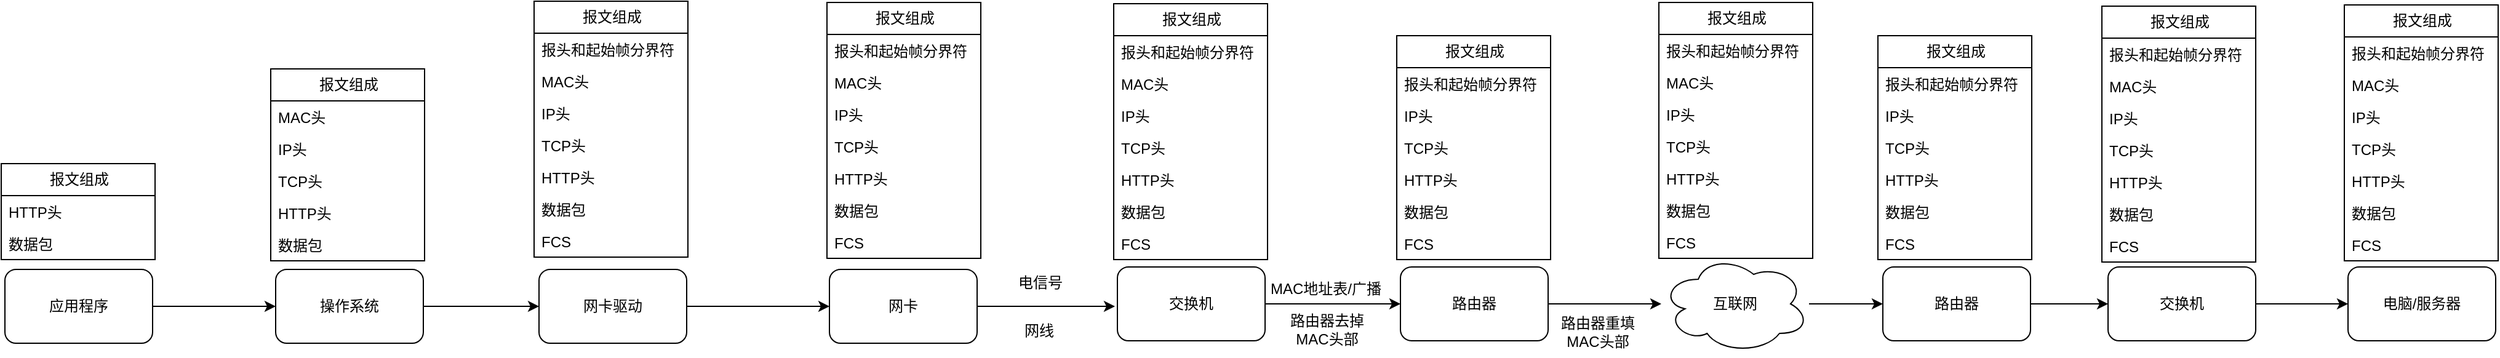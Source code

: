 <mxfile version="24.3.1" type="github">
  <diagram name="第 1 页" id="ZpCvt9i-UeeF5TeZm3TA">
    <mxGraphModel dx="2474" dy="840" grid="0" gridSize="10" guides="0" tooltips="1" connect="1" arrows="1" fold="1" page="0" pageScale="1" pageWidth="827" pageHeight="1169" math="0" shadow="0">
      <root>
        <mxCell id="0" />
        <mxCell id="1" parent="0" />
        <mxCell id="Sj0rUmfyhhppE49UudTE-6" style="edgeStyle=orthogonalEdgeStyle;rounded=0;orthogonalLoop=1;jettySize=auto;html=1;exitX=1;exitY=0.5;exitDx=0;exitDy=0;entryX=0;entryY=0.5;entryDx=0;entryDy=0;" parent="1" source="qwCqjYxXJUJMJ7RCVG0b-1" target="qwCqjYxXJUJMJ7RCVG0b-2" edge="1">
          <mxGeometry relative="1" as="geometry" />
        </mxCell>
        <mxCell id="qwCqjYxXJUJMJ7RCVG0b-1" value="应用程序" style="rounded=1;whiteSpace=wrap;html=1;" parent="1" vertex="1">
          <mxGeometry x="-78" y="682" width="120" height="60" as="geometry" />
        </mxCell>
        <mxCell id="Sj0rUmfyhhppE49UudTE-7" style="edgeStyle=orthogonalEdgeStyle;rounded=0;orthogonalLoop=1;jettySize=auto;html=1;exitX=1;exitY=0.5;exitDx=0;exitDy=0;" parent="1" source="qwCqjYxXJUJMJ7RCVG0b-2" target="Sj0rUmfyhhppE49UudTE-1" edge="1">
          <mxGeometry relative="1" as="geometry" />
        </mxCell>
        <mxCell id="qwCqjYxXJUJMJ7RCVG0b-2" value="操作系统" style="rounded=1;whiteSpace=wrap;html=1;" parent="1" vertex="1">
          <mxGeometry x="142" y="682" width="120" height="60" as="geometry" />
        </mxCell>
        <mxCell id="Sj0rUmfyhhppE49UudTE-16" value="" style="edgeStyle=orthogonalEdgeStyle;rounded=0;orthogonalLoop=1;jettySize=auto;html=1;" parent="1" source="Sj0rUmfyhhppE49UudTE-1" target="Sj0rUmfyhhppE49UudTE-15" edge="1">
          <mxGeometry relative="1" as="geometry" />
        </mxCell>
        <mxCell id="Sj0rUmfyhhppE49UudTE-1" value="网卡驱动" style="rounded=1;whiteSpace=wrap;html=1;" parent="1" vertex="1">
          <mxGeometry x="356" y="682" width="120" height="60" as="geometry" />
        </mxCell>
        <mxCell id="Sj0rUmfyhhppE49UudTE-9" value="" style="edgeStyle=orthogonalEdgeStyle;rounded=0;orthogonalLoop=1;jettySize=auto;html=1;" parent="1" source="Sj0rUmfyhhppE49UudTE-2" target="Sj0rUmfyhhppE49UudTE-3" edge="1">
          <mxGeometry relative="1" as="geometry" />
        </mxCell>
        <mxCell id="Sj0rUmfyhhppE49UudTE-2" value="互联网" style="ellipse;shape=cloud;whiteSpace=wrap;html=1;" parent="1" vertex="1">
          <mxGeometry x="1268" y="670" width="120" height="80" as="geometry" />
        </mxCell>
        <mxCell id="Sj0rUmfyhhppE49UudTE-10" value="" style="edgeStyle=orthogonalEdgeStyle;rounded=0;orthogonalLoop=1;jettySize=auto;html=1;" parent="1" source="Sj0rUmfyhhppE49UudTE-3" target="Sj0rUmfyhhppE49UudTE-4" edge="1">
          <mxGeometry relative="1" as="geometry" />
        </mxCell>
        <mxCell id="Sj0rUmfyhhppE49UudTE-3" value="路由器" style="rounded=1;whiteSpace=wrap;html=1;" parent="1" vertex="1">
          <mxGeometry x="1448" y="680" width="120" height="60" as="geometry" />
        </mxCell>
        <mxCell id="Sj0rUmfyhhppE49UudTE-11" value="" style="edgeStyle=orthogonalEdgeStyle;rounded=0;orthogonalLoop=1;jettySize=auto;html=1;" parent="1" source="Sj0rUmfyhhppE49UudTE-4" target="Sj0rUmfyhhppE49UudTE-5" edge="1">
          <mxGeometry relative="1" as="geometry" />
        </mxCell>
        <mxCell id="Sj0rUmfyhhppE49UudTE-4" value="交换机" style="rounded=1;whiteSpace=wrap;html=1;" parent="1" vertex="1">
          <mxGeometry x="1631" y="680" width="120" height="60" as="geometry" />
        </mxCell>
        <mxCell id="Sj0rUmfyhhppE49UudTE-5" value="电脑/服务器" style="rounded=1;whiteSpace=wrap;html=1;" parent="1" vertex="1">
          <mxGeometry x="1826" y="680" width="120" height="60" as="geometry" />
        </mxCell>
        <mxCell id="Sj0rUmfyhhppE49UudTE-73" style="edgeStyle=orthogonalEdgeStyle;rounded=0;orthogonalLoop=1;jettySize=auto;html=1;exitX=1;exitY=0.5;exitDx=0;exitDy=0;fontFamily=Helvetica;fontSize=12;fontColor=default;fontStyle=0;" parent="1" source="Sj0rUmfyhhppE49UudTE-15" edge="1">
          <mxGeometry relative="1" as="geometry">
            <mxPoint x="824" y="712" as="targetPoint" />
          </mxGeometry>
        </mxCell>
        <mxCell id="Sj0rUmfyhhppE49UudTE-15" value="网卡" style="rounded=1;whiteSpace=wrap;html=1;" parent="1" vertex="1">
          <mxGeometry x="592" y="682" width="120" height="60" as="geometry" />
        </mxCell>
        <mxCell id="Sj0rUmfyhhppE49UudTE-51" value="报文组成" style="swimlane;fontStyle=0;childLayout=stackLayout;horizontal=1;startSize=26;fillColor=none;horizontalStack=0;resizeParent=1;resizeParentMax=0;resizeLast=0;collapsible=1;marginBottom=0;html=1;align=center;flipH=1;flipV=0;direction=east;rotation=0;" parent="1" vertex="1">
          <mxGeometry x="-81" y="596" width="125" height="78" as="geometry">
            <mxRectangle x="-296" y="407" width="54" height="26" as="alternateBounds" />
          </mxGeometry>
        </mxCell>
        <mxCell id="Sj0rUmfyhhppE49UudTE-53" value="HTTP头" style="text;strokeColor=none;fillColor=none;align=left;verticalAlign=top;spacingLeft=4;spacingRight=4;overflow=hidden;rotatable=0;points=[[0,0.5],[1,0.5]];portConstraint=eastwest;whiteSpace=wrap;html=1;rotation=0;" parent="Sj0rUmfyhhppE49UudTE-51" vertex="1">
          <mxGeometry y="26" width="125" height="26" as="geometry" />
        </mxCell>
        <mxCell id="Sj0rUmfyhhppE49UudTE-52" value="数据包" style="text;strokeColor=none;fillColor=none;align=left;verticalAlign=top;spacingLeft=4;spacingRight=4;overflow=hidden;rotatable=0;points=[[0,0.5],[1,0.5]];portConstraint=eastwest;whiteSpace=wrap;html=1;rotation=0;" parent="Sj0rUmfyhhppE49UudTE-51" vertex="1">
          <mxGeometry y="52" width="125" height="26" as="geometry" />
        </mxCell>
        <mxCell id="Sj0rUmfyhhppE49UudTE-66" value="报文组成" style="swimlane;fontStyle=0;childLayout=stackLayout;horizontal=1;startSize=26;fillColor=none;horizontalStack=0;resizeParent=1;resizeParentMax=0;resizeLast=0;collapsible=1;marginBottom=0;html=1;align=center;flipH=1;flipV=0;direction=east;rotation=0;" parent="1" vertex="1">
          <mxGeometry x="138" y="519" width="125" height="156" as="geometry">
            <mxRectangle x="-296" y="407" width="54" height="26" as="alternateBounds" />
          </mxGeometry>
        </mxCell>
        <mxCell id="Sj0rUmfyhhppE49UudTE-71" value="MAC头" style="text;strokeColor=none;fillColor=none;align=left;verticalAlign=top;spacingLeft=4;spacingRight=4;overflow=hidden;rotatable=0;points=[[0,0.5],[1,0.5]];portConstraint=eastwest;whiteSpace=wrap;html=1;rotation=0;" parent="Sj0rUmfyhhppE49UudTE-66" vertex="1">
          <mxGeometry y="26" width="125" height="26" as="geometry" />
        </mxCell>
        <mxCell id="Sj0rUmfyhhppE49UudTE-67" value="IP头" style="text;strokeColor=none;fillColor=none;align=left;verticalAlign=top;spacingLeft=4;spacingRight=4;overflow=hidden;rotatable=0;points=[[0,0.5],[1,0.5]];portConstraint=eastwest;whiteSpace=wrap;html=1;rotation=0;" parent="Sj0rUmfyhhppE49UudTE-66" vertex="1">
          <mxGeometry y="52" width="125" height="26" as="geometry" />
        </mxCell>
        <mxCell id="Sj0rUmfyhhppE49UudTE-68" value="TCP头" style="text;strokeColor=none;fillColor=none;align=left;verticalAlign=top;spacingLeft=4;spacingRight=4;overflow=hidden;rotatable=0;points=[[0,0.5],[1,0.5]];portConstraint=eastwest;whiteSpace=wrap;html=1;rotation=0;" parent="Sj0rUmfyhhppE49UudTE-66" vertex="1">
          <mxGeometry y="78" width="125" height="26" as="geometry" />
        </mxCell>
        <mxCell id="Sj0rUmfyhhppE49UudTE-69" value="HTTP头" style="text;strokeColor=none;fillColor=none;align=left;verticalAlign=top;spacingLeft=4;spacingRight=4;overflow=hidden;rotatable=0;points=[[0,0.5],[1,0.5]];portConstraint=eastwest;whiteSpace=wrap;html=1;rotation=0;" parent="Sj0rUmfyhhppE49UudTE-66" vertex="1">
          <mxGeometry y="104" width="125" height="26" as="geometry" />
        </mxCell>
        <mxCell id="Sj0rUmfyhhppE49UudTE-70" value="数据包" style="text;strokeColor=none;fillColor=none;align=left;verticalAlign=top;spacingLeft=4;spacingRight=4;overflow=hidden;rotatable=0;points=[[0,0.5],[1,0.5]];portConstraint=eastwest;whiteSpace=wrap;html=1;rotation=0;" parent="Sj0rUmfyhhppE49UudTE-66" vertex="1">
          <mxGeometry y="130" width="125" height="26" as="geometry" />
        </mxCell>
        <mxCell id="Sj0rUmfyhhppE49UudTE-74" value="报文组成" style="swimlane;fontStyle=0;childLayout=stackLayout;horizontal=1;startSize=26;fillColor=none;horizontalStack=0;resizeParent=1;resizeParentMax=0;resizeLast=0;collapsible=1;marginBottom=0;html=1;align=center;flipH=1;flipV=0;direction=east;rotation=0;" parent="1" vertex="1">
          <mxGeometry x="352" y="464" width="125" height="208" as="geometry">
            <mxRectangle x="-296" y="407" width="54" height="26" as="alternateBounds" />
          </mxGeometry>
        </mxCell>
        <mxCell id="Sj0rUmfyhhppE49UudTE-80" value="报头和起始帧分界符" style="text;strokeColor=none;fillColor=none;align=left;verticalAlign=top;spacingLeft=4;spacingRight=4;overflow=hidden;rotatable=0;points=[[0,0.5],[1,0.5]];portConstraint=eastwest;whiteSpace=wrap;html=1;rotation=0;" parent="Sj0rUmfyhhppE49UudTE-74" vertex="1">
          <mxGeometry y="26" width="125" height="26" as="geometry" />
        </mxCell>
        <mxCell id="Sj0rUmfyhhppE49UudTE-75" value="MAC头" style="text;strokeColor=none;fillColor=none;align=left;verticalAlign=top;spacingLeft=4;spacingRight=4;overflow=hidden;rotatable=0;points=[[0,0.5],[1,0.5]];portConstraint=eastwest;whiteSpace=wrap;html=1;rotation=0;" parent="Sj0rUmfyhhppE49UudTE-74" vertex="1">
          <mxGeometry y="52" width="125" height="26" as="geometry" />
        </mxCell>
        <mxCell id="Sj0rUmfyhhppE49UudTE-76" value="IP头" style="text;strokeColor=none;fillColor=none;align=left;verticalAlign=top;spacingLeft=4;spacingRight=4;overflow=hidden;rotatable=0;points=[[0,0.5],[1,0.5]];portConstraint=eastwest;whiteSpace=wrap;html=1;rotation=0;" parent="Sj0rUmfyhhppE49UudTE-74" vertex="1">
          <mxGeometry y="78" width="125" height="26" as="geometry" />
        </mxCell>
        <mxCell id="Sj0rUmfyhhppE49UudTE-77" value="TCP头" style="text;strokeColor=none;fillColor=none;align=left;verticalAlign=top;spacingLeft=4;spacingRight=4;overflow=hidden;rotatable=0;points=[[0,0.5],[1,0.5]];portConstraint=eastwest;whiteSpace=wrap;html=1;rotation=0;" parent="Sj0rUmfyhhppE49UudTE-74" vertex="1">
          <mxGeometry y="104" width="125" height="26" as="geometry" />
        </mxCell>
        <mxCell id="Sj0rUmfyhhppE49UudTE-78" value="HTTP头" style="text;strokeColor=none;fillColor=none;align=left;verticalAlign=top;spacingLeft=4;spacingRight=4;overflow=hidden;rotatable=0;points=[[0,0.5],[1,0.5]];portConstraint=eastwest;whiteSpace=wrap;html=1;rotation=0;" parent="Sj0rUmfyhhppE49UudTE-74" vertex="1">
          <mxGeometry y="130" width="125" height="26" as="geometry" />
        </mxCell>
        <mxCell id="Sj0rUmfyhhppE49UudTE-79" value="数据包" style="text;strokeColor=none;fillColor=none;align=left;verticalAlign=top;spacingLeft=4;spacingRight=4;overflow=hidden;rotatable=0;points=[[0,0.5],[1,0.5]];portConstraint=eastwest;whiteSpace=wrap;html=1;rotation=0;" parent="Sj0rUmfyhhppE49UudTE-74" vertex="1">
          <mxGeometry y="156" width="125" height="26" as="geometry" />
        </mxCell>
        <mxCell id="Sj0rUmfyhhppE49UudTE-81" value="FCS" style="text;strokeColor=none;fillColor=none;align=left;verticalAlign=top;spacingLeft=4;spacingRight=4;overflow=hidden;rotatable=0;points=[[0,0.5],[1,0.5]];portConstraint=eastwest;whiteSpace=wrap;html=1;rotation=0;" parent="Sj0rUmfyhhppE49UudTE-74" vertex="1">
          <mxGeometry y="182" width="125" height="26" as="geometry" />
        </mxCell>
        <mxCell id="Cvu1rwZGdJvvCHTYWkSP-25" style="edgeStyle=orthogonalEdgeStyle;rounded=0;orthogonalLoop=1;jettySize=auto;html=1;exitX=1;exitY=0.5;exitDx=0;exitDy=0;" edge="1" parent="1" source="Cvu1rwZGdJvvCHTYWkSP-2" target="Sj0rUmfyhhppE49UudTE-2">
          <mxGeometry relative="1" as="geometry" />
        </mxCell>
        <mxCell id="Cvu1rwZGdJvvCHTYWkSP-2" value="路由器" style="rounded=1;whiteSpace=wrap;html=1;" vertex="1" parent="1">
          <mxGeometry x="1056" y="680" width="120" height="60" as="geometry" />
        </mxCell>
        <mxCell id="Cvu1rwZGdJvvCHTYWkSP-14" style="edgeStyle=orthogonalEdgeStyle;rounded=0;orthogonalLoop=1;jettySize=auto;html=1;entryX=0;entryY=0.5;entryDx=0;entryDy=0;" edge="1" parent="1" source="Cvu1rwZGdJvvCHTYWkSP-3" target="Cvu1rwZGdJvvCHTYWkSP-2">
          <mxGeometry relative="1" as="geometry" />
        </mxCell>
        <mxCell id="Cvu1rwZGdJvvCHTYWkSP-3" value="交换机" style="rounded=1;whiteSpace=wrap;html=1;" vertex="1" parent="1">
          <mxGeometry x="826" y="680" width="120" height="60" as="geometry" />
        </mxCell>
        <mxCell id="Cvu1rwZGdJvvCHTYWkSP-4" value="电信号" style="text;html=1;align=center;verticalAlign=middle;resizable=0;points=[];autosize=1;strokeColor=none;fillColor=none;" vertex="1" parent="1">
          <mxGeometry x="736" y="680" width="54" height="26" as="geometry" />
        </mxCell>
        <mxCell id="Cvu1rwZGdJvvCHTYWkSP-5" value="网线" style="text;html=1;align=center;verticalAlign=middle;resizable=0;points=[];autosize=1;strokeColor=none;fillColor=none;" vertex="1" parent="1">
          <mxGeometry x="741" y="719" width="42" height="26" as="geometry" />
        </mxCell>
        <mxCell id="Cvu1rwZGdJvvCHTYWkSP-6" value="报文组成" style="swimlane;fontStyle=0;childLayout=stackLayout;horizontal=1;startSize=26;fillColor=none;horizontalStack=0;resizeParent=1;resizeParentMax=0;resizeLast=0;collapsible=1;marginBottom=0;html=1;align=center;flipH=1;flipV=0;direction=east;rotation=0;" vertex="1" parent="1">
          <mxGeometry x="590" y="465" width="125" height="208" as="geometry">
            <mxRectangle x="-296" y="407" width="54" height="26" as="alternateBounds" />
          </mxGeometry>
        </mxCell>
        <mxCell id="Cvu1rwZGdJvvCHTYWkSP-7" value="报头和起始帧分界符" style="text;strokeColor=none;fillColor=none;align=left;verticalAlign=top;spacingLeft=4;spacingRight=4;overflow=hidden;rotatable=0;points=[[0,0.5],[1,0.5]];portConstraint=eastwest;whiteSpace=wrap;html=1;rotation=0;" vertex="1" parent="Cvu1rwZGdJvvCHTYWkSP-6">
          <mxGeometry y="26" width="125" height="26" as="geometry" />
        </mxCell>
        <mxCell id="Cvu1rwZGdJvvCHTYWkSP-8" value="MAC头" style="text;strokeColor=none;fillColor=none;align=left;verticalAlign=top;spacingLeft=4;spacingRight=4;overflow=hidden;rotatable=0;points=[[0,0.5],[1,0.5]];portConstraint=eastwest;whiteSpace=wrap;html=1;rotation=0;" vertex="1" parent="Cvu1rwZGdJvvCHTYWkSP-6">
          <mxGeometry y="52" width="125" height="26" as="geometry" />
        </mxCell>
        <mxCell id="Cvu1rwZGdJvvCHTYWkSP-9" value="IP头" style="text;strokeColor=none;fillColor=none;align=left;verticalAlign=top;spacingLeft=4;spacingRight=4;overflow=hidden;rotatable=0;points=[[0,0.5],[1,0.5]];portConstraint=eastwest;whiteSpace=wrap;html=1;rotation=0;" vertex="1" parent="Cvu1rwZGdJvvCHTYWkSP-6">
          <mxGeometry y="78" width="125" height="26" as="geometry" />
        </mxCell>
        <mxCell id="Cvu1rwZGdJvvCHTYWkSP-10" value="TCP头" style="text;strokeColor=none;fillColor=none;align=left;verticalAlign=top;spacingLeft=4;spacingRight=4;overflow=hidden;rotatable=0;points=[[0,0.5],[1,0.5]];portConstraint=eastwest;whiteSpace=wrap;html=1;rotation=0;" vertex="1" parent="Cvu1rwZGdJvvCHTYWkSP-6">
          <mxGeometry y="104" width="125" height="26" as="geometry" />
        </mxCell>
        <mxCell id="Cvu1rwZGdJvvCHTYWkSP-11" value="HTTP头" style="text;strokeColor=none;fillColor=none;align=left;verticalAlign=top;spacingLeft=4;spacingRight=4;overflow=hidden;rotatable=0;points=[[0,0.5],[1,0.5]];portConstraint=eastwest;whiteSpace=wrap;html=1;rotation=0;" vertex="1" parent="Cvu1rwZGdJvvCHTYWkSP-6">
          <mxGeometry y="130" width="125" height="26" as="geometry" />
        </mxCell>
        <mxCell id="Cvu1rwZGdJvvCHTYWkSP-12" value="数据包" style="text;strokeColor=none;fillColor=none;align=left;verticalAlign=top;spacingLeft=4;spacingRight=4;overflow=hidden;rotatable=0;points=[[0,0.5],[1,0.5]];portConstraint=eastwest;whiteSpace=wrap;html=1;rotation=0;" vertex="1" parent="Cvu1rwZGdJvvCHTYWkSP-6">
          <mxGeometry y="156" width="125" height="26" as="geometry" />
        </mxCell>
        <mxCell id="Cvu1rwZGdJvvCHTYWkSP-13" value="FCS" style="text;strokeColor=none;fillColor=none;align=left;verticalAlign=top;spacingLeft=4;spacingRight=4;overflow=hidden;rotatable=0;points=[[0,0.5],[1,0.5]];portConstraint=eastwest;whiteSpace=wrap;html=1;rotation=0;" vertex="1" parent="Cvu1rwZGdJvvCHTYWkSP-6">
          <mxGeometry y="182" width="125" height="26" as="geometry" />
        </mxCell>
        <mxCell id="Cvu1rwZGdJvvCHTYWkSP-15" value="MAC地址表/广播" style="text;html=1;align=center;verticalAlign=middle;resizable=0;points=[];autosize=1;strokeColor=none;fillColor=none;" vertex="1" parent="1">
          <mxGeometry x="941" y="685" width="108" height="26" as="geometry" />
        </mxCell>
        <mxCell id="Cvu1rwZGdJvvCHTYWkSP-16" value="路由器去掉&lt;div&gt;MAC头部&lt;/div&gt;" style="text;html=1;align=center;verticalAlign=middle;resizable=0;points=[];autosize=1;strokeColor=none;fillColor=none;" vertex="1" parent="1">
          <mxGeometry x="957" y="710" width="78" height="41" as="geometry" />
        </mxCell>
        <mxCell id="Cvu1rwZGdJvvCHTYWkSP-17" value="报文组成" style="swimlane;fontStyle=0;childLayout=stackLayout;horizontal=1;startSize=26;fillColor=none;horizontalStack=0;resizeParent=1;resizeParentMax=0;resizeLast=0;collapsible=1;marginBottom=0;html=1;align=center;flipH=1;flipV=0;direction=east;rotation=0;" vertex="1" parent="1">
          <mxGeometry x="823" y="466" width="125" height="208" as="geometry">
            <mxRectangle x="-296" y="407" width="54" height="26" as="alternateBounds" />
          </mxGeometry>
        </mxCell>
        <mxCell id="Cvu1rwZGdJvvCHTYWkSP-18" value="报头和起始帧分界符" style="text;strokeColor=none;fillColor=none;align=left;verticalAlign=top;spacingLeft=4;spacingRight=4;overflow=hidden;rotatable=0;points=[[0,0.5],[1,0.5]];portConstraint=eastwest;whiteSpace=wrap;html=1;rotation=0;" vertex="1" parent="Cvu1rwZGdJvvCHTYWkSP-17">
          <mxGeometry y="26" width="125" height="26" as="geometry" />
        </mxCell>
        <mxCell id="Cvu1rwZGdJvvCHTYWkSP-19" value="MAC头" style="text;strokeColor=none;fillColor=none;align=left;verticalAlign=top;spacingLeft=4;spacingRight=4;overflow=hidden;rotatable=0;points=[[0,0.5],[1,0.5]];portConstraint=eastwest;whiteSpace=wrap;html=1;rotation=0;" vertex="1" parent="Cvu1rwZGdJvvCHTYWkSP-17">
          <mxGeometry y="52" width="125" height="26" as="geometry" />
        </mxCell>
        <mxCell id="Cvu1rwZGdJvvCHTYWkSP-20" value="IP头" style="text;strokeColor=none;fillColor=none;align=left;verticalAlign=top;spacingLeft=4;spacingRight=4;overflow=hidden;rotatable=0;points=[[0,0.5],[1,0.5]];portConstraint=eastwest;whiteSpace=wrap;html=1;rotation=0;" vertex="1" parent="Cvu1rwZGdJvvCHTYWkSP-17">
          <mxGeometry y="78" width="125" height="26" as="geometry" />
        </mxCell>
        <mxCell id="Cvu1rwZGdJvvCHTYWkSP-21" value="TCP头" style="text;strokeColor=none;fillColor=none;align=left;verticalAlign=top;spacingLeft=4;spacingRight=4;overflow=hidden;rotatable=0;points=[[0,0.5],[1,0.5]];portConstraint=eastwest;whiteSpace=wrap;html=1;rotation=0;" vertex="1" parent="Cvu1rwZGdJvvCHTYWkSP-17">
          <mxGeometry y="104" width="125" height="26" as="geometry" />
        </mxCell>
        <mxCell id="Cvu1rwZGdJvvCHTYWkSP-22" value="HTTP头" style="text;strokeColor=none;fillColor=none;align=left;verticalAlign=top;spacingLeft=4;spacingRight=4;overflow=hidden;rotatable=0;points=[[0,0.5],[1,0.5]];portConstraint=eastwest;whiteSpace=wrap;html=1;rotation=0;" vertex="1" parent="Cvu1rwZGdJvvCHTYWkSP-17">
          <mxGeometry y="130" width="125" height="26" as="geometry" />
        </mxCell>
        <mxCell id="Cvu1rwZGdJvvCHTYWkSP-23" value="数据包" style="text;strokeColor=none;fillColor=none;align=left;verticalAlign=top;spacingLeft=4;spacingRight=4;overflow=hidden;rotatable=0;points=[[0,0.5],[1,0.5]];portConstraint=eastwest;whiteSpace=wrap;html=1;rotation=0;" vertex="1" parent="Cvu1rwZGdJvvCHTYWkSP-17">
          <mxGeometry y="156" width="125" height="26" as="geometry" />
        </mxCell>
        <mxCell id="Cvu1rwZGdJvvCHTYWkSP-24" value="FCS" style="text;strokeColor=none;fillColor=none;align=left;verticalAlign=top;spacingLeft=4;spacingRight=4;overflow=hidden;rotatable=0;points=[[0,0.5],[1,0.5]];portConstraint=eastwest;whiteSpace=wrap;html=1;rotation=0;" vertex="1" parent="Cvu1rwZGdJvvCHTYWkSP-17">
          <mxGeometry y="182" width="125" height="26" as="geometry" />
        </mxCell>
        <mxCell id="Cvu1rwZGdJvvCHTYWkSP-26" value="路由器重填&lt;div&gt;MAC头部&lt;/div&gt;" style="text;html=1;align=center;verticalAlign=middle;resizable=0;points=[];autosize=1;strokeColor=none;fillColor=none;" vertex="1" parent="1">
          <mxGeometry x="1177" y="712" width="78" height="41" as="geometry" />
        </mxCell>
        <mxCell id="Cvu1rwZGdJvvCHTYWkSP-27" value="报文组成" style="swimlane;fontStyle=0;childLayout=stackLayout;horizontal=1;startSize=26;fillColor=none;horizontalStack=0;resizeParent=1;resizeParentMax=0;resizeLast=0;collapsible=1;marginBottom=0;html=1;align=center;flipH=1;flipV=0;direction=east;rotation=0;" vertex="1" parent="1">
          <mxGeometry x="1053" y="492" width="125" height="182" as="geometry">
            <mxRectangle x="-296" y="407" width="54" height="26" as="alternateBounds" />
          </mxGeometry>
        </mxCell>
        <mxCell id="Cvu1rwZGdJvvCHTYWkSP-28" value="报头和起始帧分界符" style="text;strokeColor=none;fillColor=none;align=left;verticalAlign=top;spacingLeft=4;spacingRight=4;overflow=hidden;rotatable=0;points=[[0,0.5],[1,0.5]];portConstraint=eastwest;whiteSpace=wrap;html=1;rotation=0;" vertex="1" parent="Cvu1rwZGdJvvCHTYWkSP-27">
          <mxGeometry y="26" width="125" height="26" as="geometry" />
        </mxCell>
        <mxCell id="Cvu1rwZGdJvvCHTYWkSP-30" value="IP头" style="text;strokeColor=none;fillColor=none;align=left;verticalAlign=top;spacingLeft=4;spacingRight=4;overflow=hidden;rotatable=0;points=[[0,0.5],[1,0.5]];portConstraint=eastwest;whiteSpace=wrap;html=1;rotation=0;" vertex="1" parent="Cvu1rwZGdJvvCHTYWkSP-27">
          <mxGeometry y="52" width="125" height="26" as="geometry" />
        </mxCell>
        <mxCell id="Cvu1rwZGdJvvCHTYWkSP-31" value="TCP头" style="text;strokeColor=none;fillColor=none;align=left;verticalAlign=top;spacingLeft=4;spacingRight=4;overflow=hidden;rotatable=0;points=[[0,0.5],[1,0.5]];portConstraint=eastwest;whiteSpace=wrap;html=1;rotation=0;" vertex="1" parent="Cvu1rwZGdJvvCHTYWkSP-27">
          <mxGeometry y="78" width="125" height="26" as="geometry" />
        </mxCell>
        <mxCell id="Cvu1rwZGdJvvCHTYWkSP-32" value="HTTP头" style="text;strokeColor=none;fillColor=none;align=left;verticalAlign=top;spacingLeft=4;spacingRight=4;overflow=hidden;rotatable=0;points=[[0,0.5],[1,0.5]];portConstraint=eastwest;whiteSpace=wrap;html=1;rotation=0;" vertex="1" parent="Cvu1rwZGdJvvCHTYWkSP-27">
          <mxGeometry y="104" width="125" height="26" as="geometry" />
        </mxCell>
        <mxCell id="Cvu1rwZGdJvvCHTYWkSP-33" value="数据包" style="text;strokeColor=none;fillColor=none;align=left;verticalAlign=top;spacingLeft=4;spacingRight=4;overflow=hidden;rotatable=0;points=[[0,0.5],[1,0.5]];portConstraint=eastwest;whiteSpace=wrap;html=1;rotation=0;" vertex="1" parent="Cvu1rwZGdJvvCHTYWkSP-27">
          <mxGeometry y="130" width="125" height="26" as="geometry" />
        </mxCell>
        <mxCell id="Cvu1rwZGdJvvCHTYWkSP-34" value="FCS" style="text;strokeColor=none;fillColor=none;align=left;verticalAlign=top;spacingLeft=4;spacingRight=4;overflow=hidden;rotatable=0;points=[[0,0.5],[1,0.5]];portConstraint=eastwest;whiteSpace=wrap;html=1;rotation=0;" vertex="1" parent="Cvu1rwZGdJvvCHTYWkSP-27">
          <mxGeometry y="156" width="125" height="26" as="geometry" />
        </mxCell>
        <mxCell id="Cvu1rwZGdJvvCHTYWkSP-42" value="报文组成" style="swimlane;fontStyle=0;childLayout=stackLayout;horizontal=1;startSize=26;fillColor=none;horizontalStack=0;resizeParent=1;resizeParentMax=0;resizeLast=0;collapsible=1;marginBottom=0;html=1;align=center;flipH=1;flipV=0;direction=east;rotation=0;" vertex="1" parent="1">
          <mxGeometry x="1266" y="465" width="125" height="208" as="geometry">
            <mxRectangle x="-296" y="407" width="54" height="26" as="alternateBounds" />
          </mxGeometry>
        </mxCell>
        <mxCell id="Cvu1rwZGdJvvCHTYWkSP-43" value="报头和起始帧分界符" style="text;strokeColor=none;fillColor=none;align=left;verticalAlign=top;spacingLeft=4;spacingRight=4;overflow=hidden;rotatable=0;points=[[0,0.5],[1,0.5]];portConstraint=eastwest;whiteSpace=wrap;html=1;rotation=0;" vertex="1" parent="Cvu1rwZGdJvvCHTYWkSP-42">
          <mxGeometry y="26" width="125" height="26" as="geometry" />
        </mxCell>
        <mxCell id="Cvu1rwZGdJvvCHTYWkSP-44" value="MAC头" style="text;strokeColor=none;fillColor=none;align=left;verticalAlign=top;spacingLeft=4;spacingRight=4;overflow=hidden;rotatable=0;points=[[0,0.5],[1,0.5]];portConstraint=eastwest;whiteSpace=wrap;html=1;rotation=0;" vertex="1" parent="Cvu1rwZGdJvvCHTYWkSP-42">
          <mxGeometry y="52" width="125" height="26" as="geometry" />
        </mxCell>
        <mxCell id="Cvu1rwZGdJvvCHTYWkSP-45" value="IP头" style="text;strokeColor=none;fillColor=none;align=left;verticalAlign=top;spacingLeft=4;spacingRight=4;overflow=hidden;rotatable=0;points=[[0,0.5],[1,0.5]];portConstraint=eastwest;whiteSpace=wrap;html=1;rotation=0;" vertex="1" parent="Cvu1rwZGdJvvCHTYWkSP-42">
          <mxGeometry y="78" width="125" height="26" as="geometry" />
        </mxCell>
        <mxCell id="Cvu1rwZGdJvvCHTYWkSP-46" value="TCP头" style="text;strokeColor=none;fillColor=none;align=left;verticalAlign=top;spacingLeft=4;spacingRight=4;overflow=hidden;rotatable=0;points=[[0,0.5],[1,0.5]];portConstraint=eastwest;whiteSpace=wrap;html=1;rotation=0;" vertex="1" parent="Cvu1rwZGdJvvCHTYWkSP-42">
          <mxGeometry y="104" width="125" height="26" as="geometry" />
        </mxCell>
        <mxCell id="Cvu1rwZGdJvvCHTYWkSP-47" value="HTTP头" style="text;strokeColor=none;fillColor=none;align=left;verticalAlign=top;spacingLeft=4;spacingRight=4;overflow=hidden;rotatable=0;points=[[0,0.5],[1,0.5]];portConstraint=eastwest;whiteSpace=wrap;html=1;rotation=0;" vertex="1" parent="Cvu1rwZGdJvvCHTYWkSP-42">
          <mxGeometry y="130" width="125" height="26" as="geometry" />
        </mxCell>
        <mxCell id="Cvu1rwZGdJvvCHTYWkSP-48" value="数据包" style="text;strokeColor=none;fillColor=none;align=left;verticalAlign=top;spacingLeft=4;spacingRight=4;overflow=hidden;rotatable=0;points=[[0,0.5],[1,0.5]];portConstraint=eastwest;whiteSpace=wrap;html=1;rotation=0;" vertex="1" parent="Cvu1rwZGdJvvCHTYWkSP-42">
          <mxGeometry y="156" width="125" height="26" as="geometry" />
        </mxCell>
        <mxCell id="Cvu1rwZGdJvvCHTYWkSP-49" value="FCS" style="text;strokeColor=none;fillColor=none;align=left;verticalAlign=top;spacingLeft=4;spacingRight=4;overflow=hidden;rotatable=0;points=[[0,0.5],[1,0.5]];portConstraint=eastwest;whiteSpace=wrap;html=1;rotation=0;" vertex="1" parent="Cvu1rwZGdJvvCHTYWkSP-42">
          <mxGeometry y="182" width="125" height="26" as="geometry" />
        </mxCell>
        <mxCell id="Cvu1rwZGdJvvCHTYWkSP-58" value="报文组成" style="swimlane;fontStyle=0;childLayout=stackLayout;horizontal=1;startSize=26;fillColor=none;horizontalStack=0;resizeParent=1;resizeParentMax=0;resizeLast=0;collapsible=1;marginBottom=0;html=1;align=center;flipH=1;flipV=0;direction=east;rotation=0;" vertex="1" parent="1">
          <mxGeometry x="1444" y="492" width="125" height="182" as="geometry">
            <mxRectangle x="-296" y="407" width="54" height="26" as="alternateBounds" />
          </mxGeometry>
        </mxCell>
        <mxCell id="Cvu1rwZGdJvvCHTYWkSP-59" value="报头和起始帧分界符" style="text;strokeColor=none;fillColor=none;align=left;verticalAlign=top;spacingLeft=4;spacingRight=4;overflow=hidden;rotatable=0;points=[[0,0.5],[1,0.5]];portConstraint=eastwest;whiteSpace=wrap;html=1;rotation=0;" vertex="1" parent="Cvu1rwZGdJvvCHTYWkSP-58">
          <mxGeometry y="26" width="125" height="26" as="geometry" />
        </mxCell>
        <mxCell id="Cvu1rwZGdJvvCHTYWkSP-60" value="IP头" style="text;strokeColor=none;fillColor=none;align=left;verticalAlign=top;spacingLeft=4;spacingRight=4;overflow=hidden;rotatable=0;points=[[0,0.5],[1,0.5]];portConstraint=eastwest;whiteSpace=wrap;html=1;rotation=0;" vertex="1" parent="Cvu1rwZGdJvvCHTYWkSP-58">
          <mxGeometry y="52" width="125" height="26" as="geometry" />
        </mxCell>
        <mxCell id="Cvu1rwZGdJvvCHTYWkSP-61" value="TCP头" style="text;strokeColor=none;fillColor=none;align=left;verticalAlign=top;spacingLeft=4;spacingRight=4;overflow=hidden;rotatable=0;points=[[0,0.5],[1,0.5]];portConstraint=eastwest;whiteSpace=wrap;html=1;rotation=0;" vertex="1" parent="Cvu1rwZGdJvvCHTYWkSP-58">
          <mxGeometry y="78" width="125" height="26" as="geometry" />
        </mxCell>
        <mxCell id="Cvu1rwZGdJvvCHTYWkSP-62" value="HTTP头" style="text;strokeColor=none;fillColor=none;align=left;verticalAlign=top;spacingLeft=4;spacingRight=4;overflow=hidden;rotatable=0;points=[[0,0.5],[1,0.5]];portConstraint=eastwest;whiteSpace=wrap;html=1;rotation=0;" vertex="1" parent="Cvu1rwZGdJvvCHTYWkSP-58">
          <mxGeometry y="104" width="125" height="26" as="geometry" />
        </mxCell>
        <mxCell id="Cvu1rwZGdJvvCHTYWkSP-63" value="数据包" style="text;strokeColor=none;fillColor=none;align=left;verticalAlign=top;spacingLeft=4;spacingRight=4;overflow=hidden;rotatable=0;points=[[0,0.5],[1,0.5]];portConstraint=eastwest;whiteSpace=wrap;html=1;rotation=0;" vertex="1" parent="Cvu1rwZGdJvvCHTYWkSP-58">
          <mxGeometry y="130" width="125" height="26" as="geometry" />
        </mxCell>
        <mxCell id="Cvu1rwZGdJvvCHTYWkSP-64" value="FCS" style="text;strokeColor=none;fillColor=none;align=left;verticalAlign=top;spacingLeft=4;spacingRight=4;overflow=hidden;rotatable=0;points=[[0,0.5],[1,0.5]];portConstraint=eastwest;whiteSpace=wrap;html=1;rotation=0;" vertex="1" parent="Cvu1rwZGdJvvCHTYWkSP-58">
          <mxGeometry y="156" width="125" height="26" as="geometry" />
        </mxCell>
        <mxCell id="Cvu1rwZGdJvvCHTYWkSP-65" value="报文组成" style="swimlane;fontStyle=0;childLayout=stackLayout;horizontal=1;startSize=26;fillColor=none;horizontalStack=0;resizeParent=1;resizeParentMax=0;resizeLast=0;collapsible=1;marginBottom=0;html=1;align=center;flipH=1;flipV=0;direction=east;rotation=0;" vertex="1" parent="1">
          <mxGeometry x="1626" y="468" width="125" height="208" as="geometry">
            <mxRectangle x="-296" y="407" width="54" height="26" as="alternateBounds" />
          </mxGeometry>
        </mxCell>
        <mxCell id="Cvu1rwZGdJvvCHTYWkSP-66" value="报头和起始帧分界符" style="text;strokeColor=none;fillColor=none;align=left;verticalAlign=top;spacingLeft=4;spacingRight=4;overflow=hidden;rotatable=0;points=[[0,0.5],[1,0.5]];portConstraint=eastwest;whiteSpace=wrap;html=1;rotation=0;" vertex="1" parent="Cvu1rwZGdJvvCHTYWkSP-65">
          <mxGeometry y="26" width="125" height="26" as="geometry" />
        </mxCell>
        <mxCell id="Cvu1rwZGdJvvCHTYWkSP-67" value="MAC头" style="text;strokeColor=none;fillColor=none;align=left;verticalAlign=top;spacingLeft=4;spacingRight=4;overflow=hidden;rotatable=0;points=[[0,0.5],[1,0.5]];portConstraint=eastwest;whiteSpace=wrap;html=1;rotation=0;" vertex="1" parent="Cvu1rwZGdJvvCHTYWkSP-65">
          <mxGeometry y="52" width="125" height="26" as="geometry" />
        </mxCell>
        <mxCell id="Cvu1rwZGdJvvCHTYWkSP-68" value="IP头" style="text;strokeColor=none;fillColor=none;align=left;verticalAlign=top;spacingLeft=4;spacingRight=4;overflow=hidden;rotatable=0;points=[[0,0.5],[1,0.5]];portConstraint=eastwest;whiteSpace=wrap;html=1;rotation=0;" vertex="1" parent="Cvu1rwZGdJvvCHTYWkSP-65">
          <mxGeometry y="78" width="125" height="26" as="geometry" />
        </mxCell>
        <mxCell id="Cvu1rwZGdJvvCHTYWkSP-69" value="TCP头" style="text;strokeColor=none;fillColor=none;align=left;verticalAlign=top;spacingLeft=4;spacingRight=4;overflow=hidden;rotatable=0;points=[[0,0.5],[1,0.5]];portConstraint=eastwest;whiteSpace=wrap;html=1;rotation=0;" vertex="1" parent="Cvu1rwZGdJvvCHTYWkSP-65">
          <mxGeometry y="104" width="125" height="26" as="geometry" />
        </mxCell>
        <mxCell id="Cvu1rwZGdJvvCHTYWkSP-70" value="HTTP头" style="text;strokeColor=none;fillColor=none;align=left;verticalAlign=top;spacingLeft=4;spacingRight=4;overflow=hidden;rotatable=0;points=[[0,0.5],[1,0.5]];portConstraint=eastwest;whiteSpace=wrap;html=1;rotation=0;" vertex="1" parent="Cvu1rwZGdJvvCHTYWkSP-65">
          <mxGeometry y="130" width="125" height="26" as="geometry" />
        </mxCell>
        <mxCell id="Cvu1rwZGdJvvCHTYWkSP-71" value="数据包" style="text;strokeColor=none;fillColor=none;align=left;verticalAlign=top;spacingLeft=4;spacingRight=4;overflow=hidden;rotatable=0;points=[[0,0.5],[1,0.5]];portConstraint=eastwest;whiteSpace=wrap;html=1;rotation=0;" vertex="1" parent="Cvu1rwZGdJvvCHTYWkSP-65">
          <mxGeometry y="156" width="125" height="26" as="geometry" />
        </mxCell>
        <mxCell id="Cvu1rwZGdJvvCHTYWkSP-72" value="FCS" style="text;strokeColor=none;fillColor=none;align=left;verticalAlign=top;spacingLeft=4;spacingRight=4;overflow=hidden;rotatable=0;points=[[0,0.5],[1,0.5]];portConstraint=eastwest;whiteSpace=wrap;html=1;rotation=0;" vertex="1" parent="Cvu1rwZGdJvvCHTYWkSP-65">
          <mxGeometry y="182" width="125" height="26" as="geometry" />
        </mxCell>
        <mxCell id="Cvu1rwZGdJvvCHTYWkSP-73" value="报文组成" style="swimlane;fontStyle=0;childLayout=stackLayout;horizontal=1;startSize=26;fillColor=none;horizontalStack=0;resizeParent=1;resizeParentMax=0;resizeLast=0;collapsible=1;marginBottom=0;html=1;align=center;flipH=1;flipV=0;direction=east;rotation=0;" vertex="1" parent="1">
          <mxGeometry x="1823" y="467" width="125" height="208" as="geometry">
            <mxRectangle x="-296" y="407" width="54" height="26" as="alternateBounds" />
          </mxGeometry>
        </mxCell>
        <mxCell id="Cvu1rwZGdJvvCHTYWkSP-74" value="报头和起始帧分界符" style="text;strokeColor=none;fillColor=none;align=left;verticalAlign=top;spacingLeft=4;spacingRight=4;overflow=hidden;rotatable=0;points=[[0,0.5],[1,0.5]];portConstraint=eastwest;whiteSpace=wrap;html=1;rotation=0;" vertex="1" parent="Cvu1rwZGdJvvCHTYWkSP-73">
          <mxGeometry y="26" width="125" height="26" as="geometry" />
        </mxCell>
        <mxCell id="Cvu1rwZGdJvvCHTYWkSP-75" value="MAC头" style="text;strokeColor=none;fillColor=none;align=left;verticalAlign=top;spacingLeft=4;spacingRight=4;overflow=hidden;rotatable=0;points=[[0,0.5],[1,0.5]];portConstraint=eastwest;whiteSpace=wrap;html=1;rotation=0;" vertex="1" parent="Cvu1rwZGdJvvCHTYWkSP-73">
          <mxGeometry y="52" width="125" height="26" as="geometry" />
        </mxCell>
        <mxCell id="Cvu1rwZGdJvvCHTYWkSP-76" value="IP头" style="text;strokeColor=none;fillColor=none;align=left;verticalAlign=top;spacingLeft=4;spacingRight=4;overflow=hidden;rotatable=0;points=[[0,0.5],[1,0.5]];portConstraint=eastwest;whiteSpace=wrap;html=1;rotation=0;" vertex="1" parent="Cvu1rwZGdJvvCHTYWkSP-73">
          <mxGeometry y="78" width="125" height="26" as="geometry" />
        </mxCell>
        <mxCell id="Cvu1rwZGdJvvCHTYWkSP-77" value="TCP头" style="text;strokeColor=none;fillColor=none;align=left;verticalAlign=top;spacingLeft=4;spacingRight=4;overflow=hidden;rotatable=0;points=[[0,0.5],[1,0.5]];portConstraint=eastwest;whiteSpace=wrap;html=1;rotation=0;" vertex="1" parent="Cvu1rwZGdJvvCHTYWkSP-73">
          <mxGeometry y="104" width="125" height="26" as="geometry" />
        </mxCell>
        <mxCell id="Cvu1rwZGdJvvCHTYWkSP-78" value="HTTP头" style="text;strokeColor=none;fillColor=none;align=left;verticalAlign=top;spacingLeft=4;spacingRight=4;overflow=hidden;rotatable=0;points=[[0,0.5],[1,0.5]];portConstraint=eastwest;whiteSpace=wrap;html=1;rotation=0;" vertex="1" parent="Cvu1rwZGdJvvCHTYWkSP-73">
          <mxGeometry y="130" width="125" height="26" as="geometry" />
        </mxCell>
        <mxCell id="Cvu1rwZGdJvvCHTYWkSP-79" value="数据包" style="text;strokeColor=none;fillColor=none;align=left;verticalAlign=top;spacingLeft=4;spacingRight=4;overflow=hidden;rotatable=0;points=[[0,0.5],[1,0.5]];portConstraint=eastwest;whiteSpace=wrap;html=1;rotation=0;" vertex="1" parent="Cvu1rwZGdJvvCHTYWkSP-73">
          <mxGeometry y="156" width="125" height="26" as="geometry" />
        </mxCell>
        <mxCell id="Cvu1rwZGdJvvCHTYWkSP-80" value="FCS" style="text;strokeColor=none;fillColor=none;align=left;verticalAlign=top;spacingLeft=4;spacingRight=4;overflow=hidden;rotatable=0;points=[[0,0.5],[1,0.5]];portConstraint=eastwest;whiteSpace=wrap;html=1;rotation=0;" vertex="1" parent="Cvu1rwZGdJvvCHTYWkSP-73">
          <mxGeometry y="182" width="125" height="26" as="geometry" />
        </mxCell>
      </root>
    </mxGraphModel>
  </diagram>
</mxfile>
